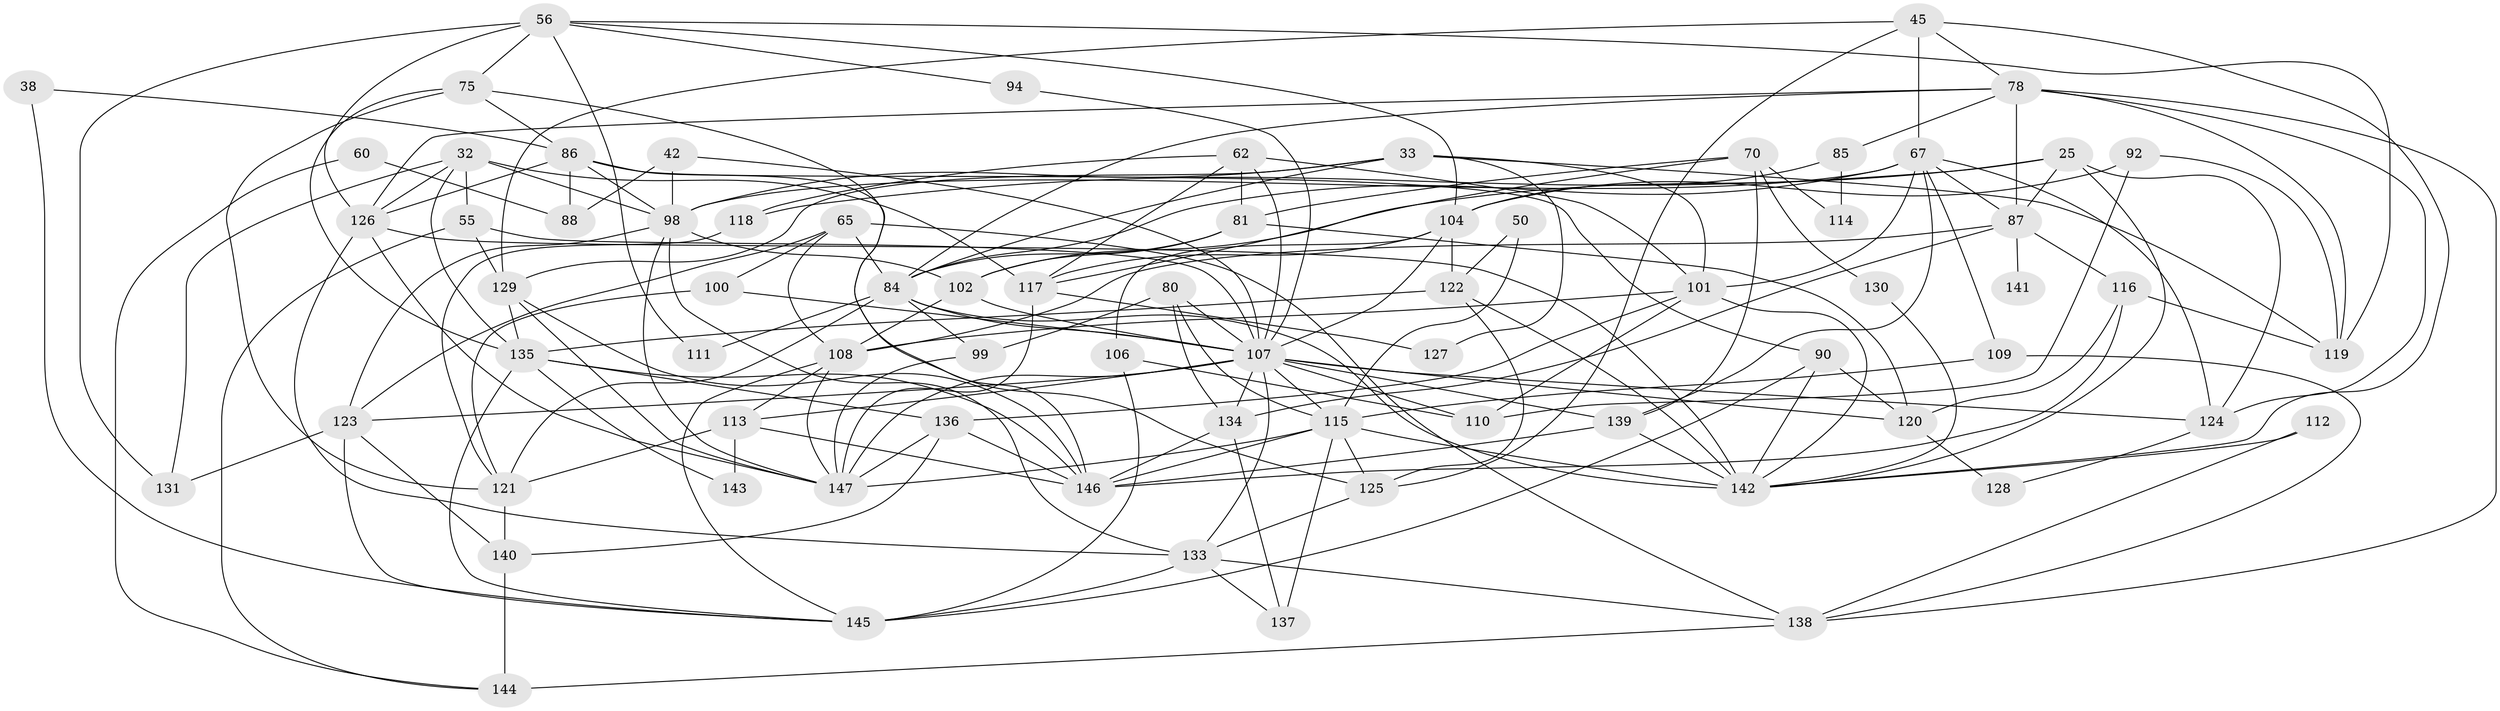 // original degree distribution, {5: 0.21768707482993196, 3: 0.2653061224489796, 4: 0.23809523809523808, 7: 0.047619047619047616, 6: 0.08163265306122448, 2: 0.14285714285714285, 8: 0.006802721088435374}
// Generated by graph-tools (version 1.1) at 2025/50/03/09/25 04:50:29]
// undirected, 73 vertices, 187 edges
graph export_dot {
graph [start="1"]
  node [color=gray90,style=filled];
  25;
  32 [super="+6"];
  33;
  38;
  42;
  45;
  50;
  55;
  56 [super="+29+36"];
  60;
  62;
  65 [super="+9"];
  67 [super="+66"];
  70;
  75 [super="+15"];
  78 [super="+68"];
  80 [super="+2+73"];
  81 [super="+19"];
  84 [super="+27+58"];
  85;
  86 [super="+64"];
  87 [super="+61"];
  88 [super="+7"];
  90;
  92;
  94;
  98 [super="+48"];
  99;
  100;
  101 [super="+95"];
  102 [super="+11+76"];
  104 [super="+30"];
  106;
  107 [super="+47+79+105"];
  108 [super="+82"];
  109;
  110;
  111;
  112;
  113 [super="+40+103+83"];
  114;
  115 [super="+91+52"];
  116;
  117 [super="+43"];
  118 [super="+14"];
  119;
  120 [super="+59+69"];
  121 [super="+34+4"];
  122 [super="+35"];
  123 [super="+77"];
  124;
  125 [super="+71"];
  126 [super="+22"];
  127;
  128;
  129 [super="+28"];
  130;
  131;
  133 [super="+63"];
  134;
  135 [super="+13"];
  136 [super="+20"];
  137;
  138 [super="+31"];
  139 [super="+97"];
  140;
  141;
  142 [super="+37+74+89"];
  143;
  144 [super="+132"];
  145 [super="+26+46"];
  146 [super="+96"];
  147 [super="+49"];
  25 -- 124;
  25 -- 87;
  25 -- 118;
  25 -- 102;
  25 -- 142;
  32 -- 55;
  32 -- 117;
  32 -- 131;
  32 -- 98 [weight=2];
  32 -- 135;
  32 -- 126 [weight=2];
  33 -- 84;
  33 -- 129 [weight=2];
  33 -- 101;
  33 -- 119;
  33 -- 127;
  33 -- 98;
  38 -- 86;
  38 -- 145;
  42 -- 88 [weight=2];
  42 -- 98;
  42 -- 107;
  45 -- 67;
  45 -- 129;
  45 -- 78;
  45 -- 142;
  45 -- 125;
  50 -- 122;
  50 -- 115;
  55 -- 129;
  55 -- 144;
  55 -- 107;
  56 -- 104;
  56 -- 126;
  56 -- 75 [weight=2];
  56 -- 94;
  56 -- 131;
  56 -- 119;
  56 -- 111;
  60 -- 88;
  60 -- 144;
  62 -- 101;
  62 -- 81;
  62 -- 107 [weight=2];
  62 -- 117 [weight=2];
  62 -- 118;
  65 -- 123;
  65 -- 138;
  65 -- 100;
  65 -- 108;
  65 -- 84;
  67 -- 139;
  67 -- 124;
  67 -- 84;
  67 -- 98;
  67 -- 109;
  67 -- 101 [weight=2];
  67 -- 87;
  70 -- 117;
  70 -- 81;
  70 -- 114;
  70 -- 130;
  70 -- 139;
  75 -- 86;
  75 -- 135;
  75 -- 121;
  75 -- 146;
  78 -- 85;
  78 -- 138 [weight=2];
  78 -- 84;
  78 -- 87 [weight=3];
  78 -- 119;
  78 -- 124;
  78 -- 126;
  80 -- 99;
  80 -- 134 [weight=2];
  80 -- 115;
  80 -- 107;
  81 -- 84;
  81 -- 102;
  81 -- 120;
  84 -- 99;
  84 -- 142;
  84 -- 107 [weight=2];
  84 -- 121 [weight=3];
  84 -- 111;
  85 -- 104;
  85 -- 114;
  86 -- 98;
  86 -- 88 [weight=2];
  86 -- 126 [weight=2];
  86 -- 90;
  86 -- 125;
  87 -- 141 [weight=2];
  87 -- 116;
  87 -- 134;
  87 -- 108 [weight=2];
  90 -- 142;
  90 -- 145;
  90 -- 120;
  92 -- 104;
  92 -- 119;
  92 -- 110;
  94 -- 107;
  98 -- 133;
  98 -- 147;
  98 -- 102;
  98 -- 123;
  99 -- 147;
  100 -- 121;
  100 -- 107;
  101 -- 136;
  101 -- 110;
  101 -- 108;
  101 -- 142;
  102 -- 108;
  102 -- 107;
  104 -- 122;
  104 -- 117;
  104 -- 107;
  104 -- 106;
  106 -- 110;
  106 -- 145;
  107 -- 124;
  107 -- 115;
  107 -- 133;
  107 -- 134;
  107 -- 110;
  107 -- 147;
  107 -- 120 [weight=2];
  107 -- 139 [weight=2];
  107 -- 113 [weight=2];
  107 -- 123;
  108 -- 147 [weight=2];
  108 -- 145;
  108 -- 113;
  109 -- 138;
  109 -- 115;
  112 -- 138;
  112 -- 142;
  113 -- 143 [weight=2];
  113 -- 121;
  113 -- 146 [weight=3];
  115 -- 146;
  115 -- 137;
  115 -- 147 [weight=3];
  115 -- 142 [weight=2];
  115 -- 125;
  116 -- 119;
  116 -- 120;
  116 -- 146;
  117 -- 127;
  117 -- 147;
  118 -- 121;
  120 -- 128;
  121 -- 140;
  122 -- 135;
  122 -- 142;
  122 -- 125;
  123 -- 140;
  123 -- 145;
  123 -- 131;
  124 -- 128;
  125 -- 133;
  126 -- 142;
  126 -- 133;
  126 -- 147;
  129 -- 135;
  129 -- 147;
  129 -- 146;
  130 -- 142;
  133 -- 138;
  133 -- 145 [weight=2];
  133 -- 137;
  134 -- 137;
  134 -- 146;
  135 -- 136;
  135 -- 143;
  135 -- 145;
  135 -- 146;
  136 -- 140;
  136 -- 147;
  136 -- 146;
  138 -- 144 [weight=2];
  139 -- 142 [weight=2];
  139 -- 146;
  140 -- 144;
}

